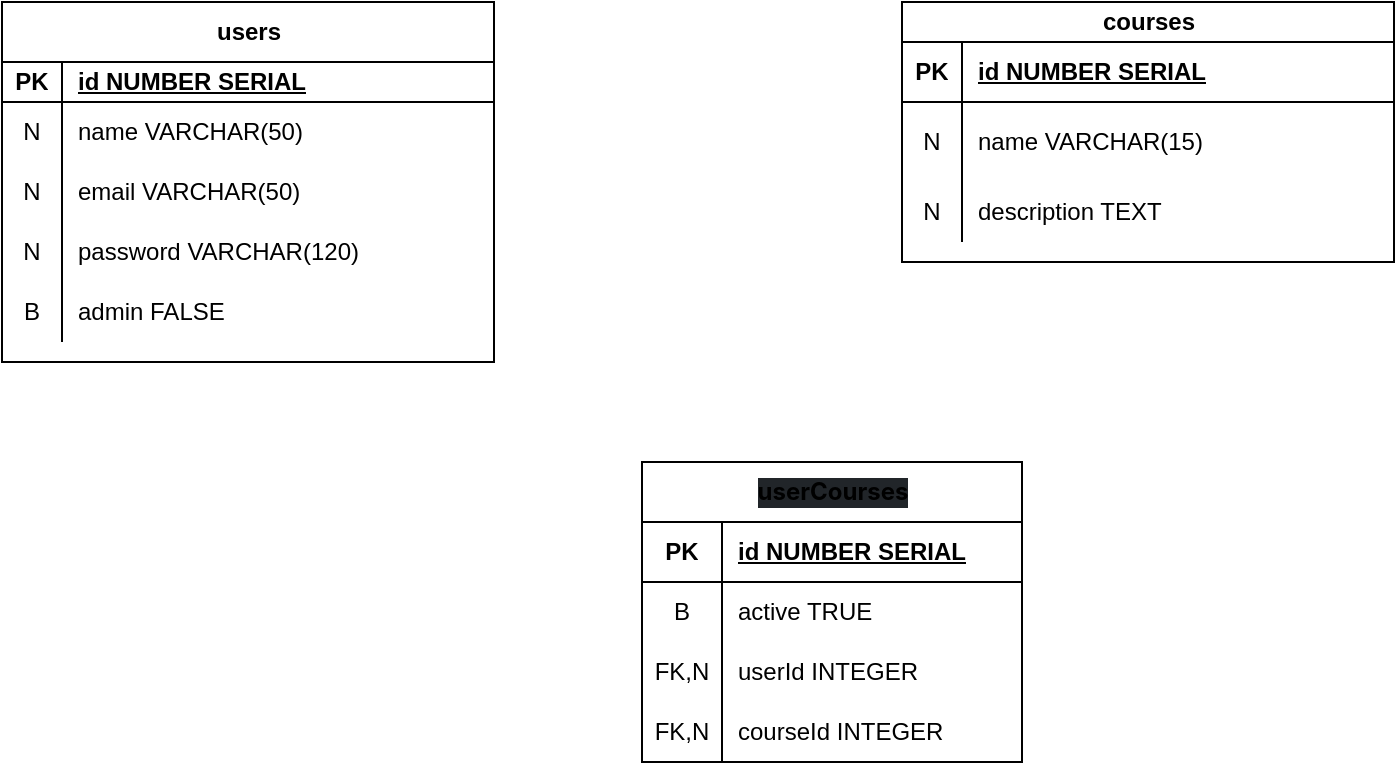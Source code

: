 <mxfile version="21.3.7" type="github">
  <diagram name="Página-1" id="G8cuhO5MBw9z2bdET83P">
    <mxGraphModel dx="1450" dy="573" grid="1" gridSize="10" guides="1" tooltips="1" connect="1" arrows="1" fold="1" page="0" pageScale="1" pageWidth="827" pageHeight="1169" math="0" shadow="0">
      <root>
        <mxCell id="0" />
        <mxCell id="1" parent="0" />
        <mxCell id="m850tKrwv6bPS1dYgbDP-14" value="users" style="shape=table;startSize=30;container=1;collapsible=1;childLayout=tableLayout;fixedRows=1;rowLines=0;fontStyle=1;align=center;resizeLast=1;html=1;" vertex="1" parent="1">
          <mxGeometry x="-80" y="40" width="246" height="180" as="geometry" />
        </mxCell>
        <mxCell id="m850tKrwv6bPS1dYgbDP-15" value="" style="shape=tableRow;horizontal=0;startSize=0;swimlaneHead=0;swimlaneBody=0;fillColor=none;collapsible=0;dropTarget=0;points=[[0,0.5],[1,0.5]];portConstraint=eastwest;top=0;left=0;right=0;bottom=1;" vertex="1" parent="m850tKrwv6bPS1dYgbDP-14">
          <mxGeometry y="30" width="246" height="20" as="geometry" />
        </mxCell>
        <mxCell id="m850tKrwv6bPS1dYgbDP-16" value="PK" style="shape=partialRectangle;connectable=0;fillColor=none;top=0;left=0;bottom=0;right=0;fontStyle=1;overflow=hidden;whiteSpace=wrap;html=1;" vertex="1" parent="m850tKrwv6bPS1dYgbDP-15">
          <mxGeometry width="30" height="20" as="geometry">
            <mxRectangle width="30" height="20" as="alternateBounds" />
          </mxGeometry>
        </mxCell>
        <mxCell id="m850tKrwv6bPS1dYgbDP-17" value="id NUMBER SERIAL" style="shape=partialRectangle;connectable=0;fillColor=none;top=0;left=0;bottom=0;right=0;align=left;spacingLeft=6;fontStyle=5;overflow=hidden;whiteSpace=wrap;html=1;" vertex="1" parent="m850tKrwv6bPS1dYgbDP-15">
          <mxGeometry x="30" width="216" height="20" as="geometry">
            <mxRectangle width="216" height="20" as="alternateBounds" />
          </mxGeometry>
        </mxCell>
        <mxCell id="m850tKrwv6bPS1dYgbDP-18" value="" style="shape=tableRow;horizontal=0;startSize=0;swimlaneHead=0;swimlaneBody=0;fillColor=none;collapsible=0;dropTarget=0;points=[[0,0.5],[1,0.5]];portConstraint=eastwest;top=0;left=0;right=0;bottom=0;" vertex="1" parent="m850tKrwv6bPS1dYgbDP-14">
          <mxGeometry y="50" width="246" height="30" as="geometry" />
        </mxCell>
        <mxCell id="m850tKrwv6bPS1dYgbDP-19" value="N" style="shape=partialRectangle;connectable=0;fillColor=none;top=0;left=0;bottom=0;right=0;editable=1;overflow=hidden;whiteSpace=wrap;html=1;" vertex="1" parent="m850tKrwv6bPS1dYgbDP-18">
          <mxGeometry width="30" height="30" as="geometry">
            <mxRectangle width="30" height="30" as="alternateBounds" />
          </mxGeometry>
        </mxCell>
        <mxCell id="m850tKrwv6bPS1dYgbDP-20" value="name VARCHAR(50)" style="shape=partialRectangle;connectable=0;fillColor=none;top=0;left=0;bottom=0;right=0;align=left;spacingLeft=6;overflow=hidden;whiteSpace=wrap;html=1;" vertex="1" parent="m850tKrwv6bPS1dYgbDP-18">
          <mxGeometry x="30" width="216" height="30" as="geometry">
            <mxRectangle width="216" height="30" as="alternateBounds" />
          </mxGeometry>
        </mxCell>
        <mxCell id="m850tKrwv6bPS1dYgbDP-21" value="" style="shape=tableRow;horizontal=0;startSize=0;swimlaneHead=0;swimlaneBody=0;fillColor=none;collapsible=0;dropTarget=0;points=[[0,0.5],[1,0.5]];portConstraint=eastwest;top=0;left=0;right=0;bottom=0;" vertex="1" parent="m850tKrwv6bPS1dYgbDP-14">
          <mxGeometry y="80" width="246" height="30" as="geometry" />
        </mxCell>
        <mxCell id="m850tKrwv6bPS1dYgbDP-22" value="N" style="shape=partialRectangle;connectable=0;fillColor=none;top=0;left=0;bottom=0;right=0;editable=1;overflow=hidden;whiteSpace=wrap;html=1;" vertex="1" parent="m850tKrwv6bPS1dYgbDP-21">
          <mxGeometry width="30" height="30" as="geometry">
            <mxRectangle width="30" height="30" as="alternateBounds" />
          </mxGeometry>
        </mxCell>
        <mxCell id="m850tKrwv6bPS1dYgbDP-23" value="email VARCHAR(50)" style="shape=partialRectangle;connectable=0;fillColor=none;top=0;left=0;bottom=0;right=0;align=left;spacingLeft=6;overflow=hidden;whiteSpace=wrap;html=1;" vertex="1" parent="m850tKrwv6bPS1dYgbDP-21">
          <mxGeometry x="30" width="216" height="30" as="geometry">
            <mxRectangle width="216" height="30" as="alternateBounds" />
          </mxGeometry>
        </mxCell>
        <mxCell id="m850tKrwv6bPS1dYgbDP-24" value="" style="shape=tableRow;horizontal=0;startSize=0;swimlaneHead=0;swimlaneBody=0;fillColor=none;collapsible=0;dropTarget=0;points=[[0,0.5],[1,0.5]];portConstraint=eastwest;top=0;left=0;right=0;bottom=0;" vertex="1" parent="m850tKrwv6bPS1dYgbDP-14">
          <mxGeometry y="110" width="246" height="30" as="geometry" />
        </mxCell>
        <mxCell id="m850tKrwv6bPS1dYgbDP-25" value="N" style="shape=partialRectangle;connectable=0;fillColor=none;top=0;left=0;bottom=0;right=0;editable=1;overflow=hidden;whiteSpace=wrap;html=1;" vertex="1" parent="m850tKrwv6bPS1dYgbDP-24">
          <mxGeometry width="30" height="30" as="geometry">
            <mxRectangle width="30" height="30" as="alternateBounds" />
          </mxGeometry>
        </mxCell>
        <mxCell id="m850tKrwv6bPS1dYgbDP-26" value="password VARCHAR(120)" style="shape=partialRectangle;connectable=0;fillColor=none;top=0;left=0;bottom=0;right=0;align=left;spacingLeft=6;overflow=hidden;whiteSpace=wrap;html=1;" vertex="1" parent="m850tKrwv6bPS1dYgbDP-24">
          <mxGeometry x="30" width="216" height="30" as="geometry">
            <mxRectangle width="216" height="30" as="alternateBounds" />
          </mxGeometry>
        </mxCell>
        <mxCell id="m850tKrwv6bPS1dYgbDP-27" style="shape=tableRow;horizontal=0;startSize=0;swimlaneHead=0;swimlaneBody=0;fillColor=none;collapsible=0;dropTarget=0;points=[[0,0.5],[1,0.5]];portConstraint=eastwest;top=0;left=0;right=0;bottom=0;" vertex="1" parent="m850tKrwv6bPS1dYgbDP-14">
          <mxGeometry y="140" width="246" height="30" as="geometry" />
        </mxCell>
        <mxCell id="m850tKrwv6bPS1dYgbDP-28" value="B" style="shape=partialRectangle;connectable=0;fillColor=none;top=0;left=0;bottom=0;right=0;editable=1;overflow=hidden;whiteSpace=wrap;html=1;" vertex="1" parent="m850tKrwv6bPS1dYgbDP-27">
          <mxGeometry width="30" height="30" as="geometry">
            <mxRectangle width="30" height="30" as="alternateBounds" />
          </mxGeometry>
        </mxCell>
        <mxCell id="m850tKrwv6bPS1dYgbDP-29" value="admin FALSE" style="shape=partialRectangle;connectable=0;fillColor=none;top=0;left=0;bottom=0;right=0;align=left;spacingLeft=6;overflow=hidden;whiteSpace=wrap;html=1;" vertex="1" parent="m850tKrwv6bPS1dYgbDP-27">
          <mxGeometry x="30" width="216" height="30" as="geometry">
            <mxRectangle width="216" height="30" as="alternateBounds" />
          </mxGeometry>
        </mxCell>
        <mxCell id="m850tKrwv6bPS1dYgbDP-43" value="courses" style="shape=table;startSize=20;container=1;collapsible=1;childLayout=tableLayout;fixedRows=1;rowLines=0;fontStyle=1;align=center;resizeLast=1;html=1;" vertex="1" parent="1">
          <mxGeometry x="370" y="40" width="246" height="130" as="geometry" />
        </mxCell>
        <mxCell id="m850tKrwv6bPS1dYgbDP-44" value="" style="shape=tableRow;horizontal=0;startSize=0;swimlaneHead=0;swimlaneBody=0;fillColor=none;collapsible=0;dropTarget=0;points=[[0,0.5],[1,0.5]];portConstraint=eastwest;top=0;left=0;right=0;bottom=1;" vertex="1" parent="m850tKrwv6bPS1dYgbDP-43">
          <mxGeometry y="20" width="246" height="30" as="geometry" />
        </mxCell>
        <mxCell id="m850tKrwv6bPS1dYgbDP-45" value="PK" style="shape=partialRectangle;connectable=0;fillColor=none;top=0;left=0;bottom=0;right=0;fontStyle=1;overflow=hidden;whiteSpace=wrap;html=1;" vertex="1" parent="m850tKrwv6bPS1dYgbDP-44">
          <mxGeometry width="30" height="30" as="geometry">
            <mxRectangle width="30" height="30" as="alternateBounds" />
          </mxGeometry>
        </mxCell>
        <mxCell id="m850tKrwv6bPS1dYgbDP-46" value="id NUMBER SERIAL" style="shape=partialRectangle;connectable=0;fillColor=none;top=0;left=0;bottom=0;right=0;align=left;spacingLeft=6;fontStyle=5;overflow=hidden;whiteSpace=wrap;html=1;" vertex="1" parent="m850tKrwv6bPS1dYgbDP-44">
          <mxGeometry x="30" width="216" height="30" as="geometry">
            <mxRectangle width="216" height="30" as="alternateBounds" />
          </mxGeometry>
        </mxCell>
        <mxCell id="m850tKrwv6bPS1dYgbDP-47" value="" style="shape=tableRow;horizontal=0;startSize=0;swimlaneHead=0;swimlaneBody=0;fillColor=none;collapsible=0;dropTarget=0;points=[[0,0.5],[1,0.5]];portConstraint=eastwest;top=0;left=0;right=0;bottom=0;" vertex="1" parent="m850tKrwv6bPS1dYgbDP-43">
          <mxGeometry y="50" width="246" height="40" as="geometry" />
        </mxCell>
        <mxCell id="m850tKrwv6bPS1dYgbDP-48" value="N" style="shape=partialRectangle;connectable=0;fillColor=none;top=0;left=0;bottom=0;right=0;editable=1;overflow=hidden;whiteSpace=wrap;html=1;" vertex="1" parent="m850tKrwv6bPS1dYgbDP-47">
          <mxGeometry width="30" height="40" as="geometry">
            <mxRectangle width="30" height="40" as="alternateBounds" />
          </mxGeometry>
        </mxCell>
        <mxCell id="m850tKrwv6bPS1dYgbDP-49" value="name VARCHAR(15)" style="shape=partialRectangle;connectable=0;fillColor=none;top=0;left=0;bottom=0;right=0;align=left;spacingLeft=6;overflow=hidden;whiteSpace=wrap;html=1;" vertex="1" parent="m850tKrwv6bPS1dYgbDP-47">
          <mxGeometry x="30" width="216" height="40" as="geometry">
            <mxRectangle width="216" height="40" as="alternateBounds" />
          </mxGeometry>
        </mxCell>
        <mxCell id="m850tKrwv6bPS1dYgbDP-50" value="" style="shape=tableRow;horizontal=0;startSize=0;swimlaneHead=0;swimlaneBody=0;fillColor=none;collapsible=0;dropTarget=0;points=[[0,0.5],[1,0.5]];portConstraint=eastwest;top=0;left=0;right=0;bottom=0;" vertex="1" parent="m850tKrwv6bPS1dYgbDP-43">
          <mxGeometry y="90" width="246" height="30" as="geometry" />
        </mxCell>
        <mxCell id="m850tKrwv6bPS1dYgbDP-51" value="N" style="shape=partialRectangle;connectable=0;fillColor=none;top=0;left=0;bottom=0;right=0;editable=1;overflow=hidden;whiteSpace=wrap;html=1;" vertex="1" parent="m850tKrwv6bPS1dYgbDP-50">
          <mxGeometry width="30" height="30" as="geometry">
            <mxRectangle width="30" height="30" as="alternateBounds" />
          </mxGeometry>
        </mxCell>
        <mxCell id="m850tKrwv6bPS1dYgbDP-52" value="description TEXT" style="shape=partialRectangle;connectable=0;fillColor=none;top=0;left=0;bottom=0;right=0;align=left;spacingLeft=6;overflow=hidden;whiteSpace=wrap;html=1;" vertex="1" parent="m850tKrwv6bPS1dYgbDP-50">
          <mxGeometry x="30" width="216" height="30" as="geometry">
            <mxRectangle width="216" height="30" as="alternateBounds" />
          </mxGeometry>
        </mxCell>
        <mxCell id="m850tKrwv6bPS1dYgbDP-60" value="&lt;h4 style=&quot;margin: 0px; padding: 0px; font-family: Inter, ui-sans-serif, system-ui, -apple-system, BlinkMacSystemFont, &amp;quot;Segoe UI&amp;quot;, Roboto, &amp;quot;Helvetica Neue&amp;quot;, Arial, &amp;quot;Noto Sans&amp;quot;, sans-serif, &amp;quot;Apple Color Emoji&amp;quot;, &amp;quot;Segoe UI Emoji&amp;quot;, &amp;quot;Segoe UI Symbol&amp;quot;, &amp;quot;Noto Color emoji&amp;quot;; box-sizing: border-box; scroll-behavior: smooth; font-size: var(--fontSizes-title4); color: var(--colors-grey1); text-align: start; background-color: rgb(33, 37, 41);&quot;&gt;&lt;strong style=&quot;margin: 0px; padding: 0px; box-sizing: border-box; scroll-behavior: smooth; font-size: var(--fontSizes-text1); color: var(--colors-grey2);&quot;&gt;userCourses&lt;/strong&gt;&lt;/h4&gt;" style="shape=table;startSize=30;container=1;collapsible=1;childLayout=tableLayout;fixedRows=1;rowLines=0;fontStyle=1;align=center;resizeLast=1;html=1;" vertex="1" parent="1">
          <mxGeometry x="240" y="270" width="190" height="150" as="geometry" />
        </mxCell>
        <mxCell id="m850tKrwv6bPS1dYgbDP-61" value="" style="shape=tableRow;horizontal=0;startSize=0;swimlaneHead=0;swimlaneBody=0;fillColor=none;collapsible=0;dropTarget=0;points=[[0,0.5],[1,0.5]];portConstraint=eastwest;top=0;left=0;right=0;bottom=1;" vertex="1" parent="m850tKrwv6bPS1dYgbDP-60">
          <mxGeometry y="30" width="190" height="30" as="geometry" />
        </mxCell>
        <mxCell id="m850tKrwv6bPS1dYgbDP-62" value="PK" style="shape=partialRectangle;connectable=0;fillColor=none;top=0;left=0;bottom=0;right=0;fontStyle=1;overflow=hidden;whiteSpace=wrap;html=1;" vertex="1" parent="m850tKrwv6bPS1dYgbDP-61">
          <mxGeometry width="40" height="30" as="geometry">
            <mxRectangle width="40" height="30" as="alternateBounds" />
          </mxGeometry>
        </mxCell>
        <mxCell id="m850tKrwv6bPS1dYgbDP-63" value="id NUMBER SERIAL" style="shape=partialRectangle;connectable=0;fillColor=none;top=0;left=0;bottom=0;right=0;align=left;spacingLeft=6;fontStyle=5;overflow=hidden;whiteSpace=wrap;html=1;" vertex="1" parent="m850tKrwv6bPS1dYgbDP-61">
          <mxGeometry x="40" width="150" height="30" as="geometry">
            <mxRectangle width="150" height="30" as="alternateBounds" />
          </mxGeometry>
        </mxCell>
        <mxCell id="m850tKrwv6bPS1dYgbDP-64" value="" style="shape=tableRow;horizontal=0;startSize=0;swimlaneHead=0;swimlaneBody=0;fillColor=none;collapsible=0;dropTarget=0;points=[[0,0.5],[1,0.5]];portConstraint=eastwest;top=0;left=0;right=0;bottom=0;" vertex="1" parent="m850tKrwv6bPS1dYgbDP-60">
          <mxGeometry y="60" width="190" height="30" as="geometry" />
        </mxCell>
        <mxCell id="m850tKrwv6bPS1dYgbDP-65" value="B" style="shape=partialRectangle;connectable=0;fillColor=none;top=0;left=0;bottom=0;right=0;editable=1;overflow=hidden;whiteSpace=wrap;html=1;" vertex="1" parent="m850tKrwv6bPS1dYgbDP-64">
          <mxGeometry width="40" height="30" as="geometry">
            <mxRectangle width="40" height="30" as="alternateBounds" />
          </mxGeometry>
        </mxCell>
        <mxCell id="m850tKrwv6bPS1dYgbDP-66" value="active TRUE" style="shape=partialRectangle;connectable=0;fillColor=none;top=0;left=0;bottom=0;right=0;align=left;spacingLeft=6;overflow=hidden;whiteSpace=wrap;html=1;" vertex="1" parent="m850tKrwv6bPS1dYgbDP-64">
          <mxGeometry x="40" width="150" height="30" as="geometry">
            <mxRectangle width="150" height="30" as="alternateBounds" />
          </mxGeometry>
        </mxCell>
        <mxCell id="m850tKrwv6bPS1dYgbDP-67" value="" style="shape=tableRow;horizontal=0;startSize=0;swimlaneHead=0;swimlaneBody=0;fillColor=none;collapsible=0;dropTarget=0;points=[[0,0.5],[1,0.5]];portConstraint=eastwest;top=0;left=0;right=0;bottom=0;" vertex="1" parent="m850tKrwv6bPS1dYgbDP-60">
          <mxGeometry y="90" width="190" height="30" as="geometry" />
        </mxCell>
        <mxCell id="m850tKrwv6bPS1dYgbDP-68" value="FK,N" style="shape=partialRectangle;connectable=0;fillColor=none;top=0;left=0;bottom=0;right=0;editable=1;overflow=hidden;whiteSpace=wrap;html=1;" vertex="1" parent="m850tKrwv6bPS1dYgbDP-67">
          <mxGeometry width="40" height="30" as="geometry">
            <mxRectangle width="40" height="30" as="alternateBounds" />
          </mxGeometry>
        </mxCell>
        <mxCell id="m850tKrwv6bPS1dYgbDP-69" value="userId INTEGER" style="shape=partialRectangle;connectable=0;fillColor=none;top=0;left=0;bottom=0;right=0;align=left;spacingLeft=6;overflow=hidden;whiteSpace=wrap;html=1;" vertex="1" parent="m850tKrwv6bPS1dYgbDP-67">
          <mxGeometry x="40" width="150" height="30" as="geometry">
            <mxRectangle width="150" height="30" as="alternateBounds" />
          </mxGeometry>
        </mxCell>
        <mxCell id="m850tKrwv6bPS1dYgbDP-70" value="" style="shape=tableRow;horizontal=0;startSize=0;swimlaneHead=0;swimlaneBody=0;fillColor=none;collapsible=0;dropTarget=0;points=[[0,0.5],[1,0.5]];portConstraint=eastwest;top=0;left=0;right=0;bottom=0;" vertex="1" parent="m850tKrwv6bPS1dYgbDP-60">
          <mxGeometry y="120" width="190" height="30" as="geometry" />
        </mxCell>
        <mxCell id="m850tKrwv6bPS1dYgbDP-71" value="FK,N" style="shape=partialRectangle;connectable=0;fillColor=none;top=0;left=0;bottom=0;right=0;editable=1;overflow=hidden;whiteSpace=wrap;html=1;" vertex="1" parent="m850tKrwv6bPS1dYgbDP-70">
          <mxGeometry width="40" height="30" as="geometry">
            <mxRectangle width="40" height="30" as="alternateBounds" />
          </mxGeometry>
        </mxCell>
        <mxCell id="m850tKrwv6bPS1dYgbDP-72" value="courseId INTEGER" style="shape=partialRectangle;connectable=0;fillColor=none;top=0;left=0;bottom=0;right=0;align=left;spacingLeft=6;overflow=hidden;whiteSpace=wrap;html=1;" vertex="1" parent="m850tKrwv6bPS1dYgbDP-70">
          <mxGeometry x="40" width="150" height="30" as="geometry">
            <mxRectangle width="150" height="30" as="alternateBounds" />
          </mxGeometry>
        </mxCell>
      </root>
    </mxGraphModel>
  </diagram>
</mxfile>
